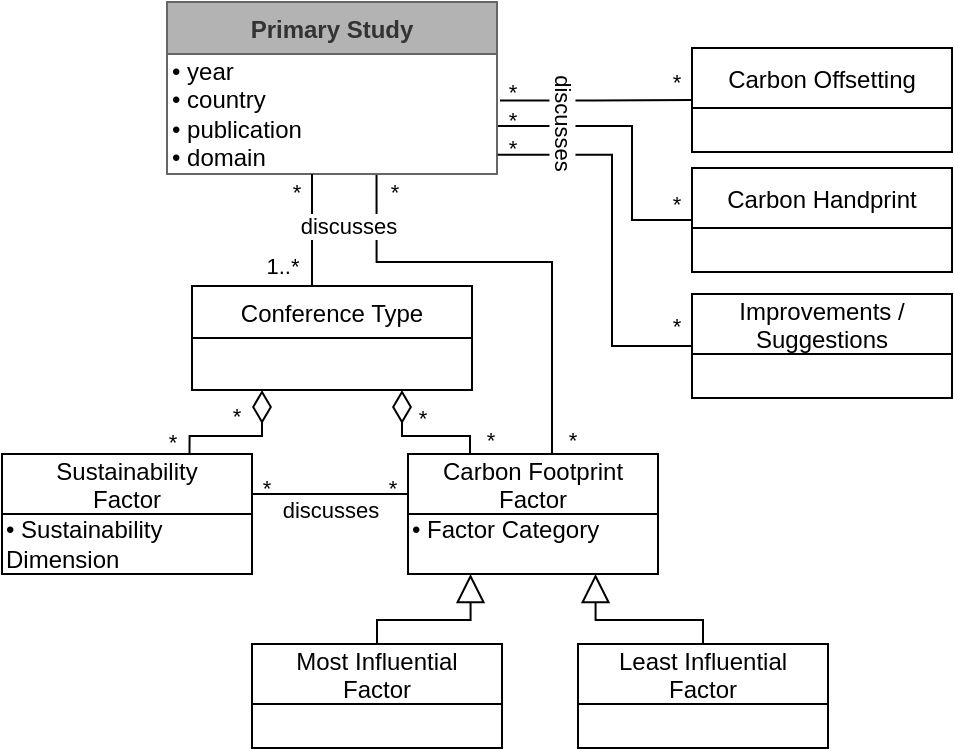 <mxfile version="17.3.0" type="google"><diagram name="final" id="Cd3V9L5jKJNaEJa093ar"><mxGraphModel grid="1" page="1" gridSize="10" guides="1" tooltips="1" connect="1" arrows="1" fold="1" pageScale="1" pageWidth="1169" pageHeight="827" math="0" shadow="0"><root><mxCell id="DKEJB_LyidiJ22hNX_Wq-0"/><mxCell id="DKEJB_LyidiJ22hNX_Wq-1" parent="DKEJB_LyidiJ22hNX_Wq-0"/><mxCell id="Q1sHUcjqX3C7wsFaRhxt-12" value="" style="endArrow=none;endFill=0;endSize=12;html=1;entryX=0.75;entryY=0;entryDx=0;entryDy=0;exitX=0.5;exitY=1;exitDx=0;exitDy=0;edgeStyle=orthogonalEdgeStyle;rounded=0;" edge="1" parent="DKEJB_LyidiJ22hNX_Wq-1" target="DKEJB_LyidiJ22hNX_Wq-3"><mxGeometry width="160" relative="1" as="geometry"><mxPoint x="592.26" y="26.0" as="sourcePoint"/><mxPoint x="592.26" y="82" as="targetPoint"/><Array as="points"><mxPoint x="592" y="70"/><mxPoint x="680" y="70"/><mxPoint x="680" y="166"/></Array></mxGeometry></mxCell><mxCell id="DKEJB_LyidiJ22hNX_Wq-2" value="Conference Type" style="swimlane;fontStyle=0;childLayout=stackLayout;horizontal=1;startSize=26;horizontalStack=0;resizeParent=1;resizeParentMax=0;resizeLast=0;collapsible=1;marginBottom=0;fillColor=none;" vertex="1" parent="DKEJB_LyidiJ22hNX_Wq-1"><mxGeometry x="500" y="82" width="140" height="52" as="geometry"/></mxCell><mxCell id="DKEJB_LyidiJ22hNX_Wq-3" value="Carbon Footprint&#10;Factor" style="swimlane;fontStyle=0;childLayout=stackLayout;horizontal=1;startSize=30;fillColor=none;horizontalStack=0;resizeParent=1;resizeParentMax=0;resizeLast=0;collapsible=1;marginBottom=0;" vertex="1" parent="DKEJB_LyidiJ22hNX_Wq-1"><mxGeometry x="608" y="166" width="125" height="60" as="geometry"><mxRectangle x="400" y="160" width="120" height="30" as="alternateBounds"/></mxGeometry></mxCell><mxCell id="DKEJB_LyidiJ22hNX_Wq-32" value="&lt;span&gt;• Factor Category&lt;br&gt;&lt;br&gt;&lt;/span&gt;" style="text;html=1;align=left;verticalAlign=middle;resizable=0;points=[];autosize=1;strokeColor=none;fillColor=none;" vertex="1" parent="DKEJB_LyidiJ22hNX_Wq-3"><mxGeometry y="30" width="125" height="30" as="geometry"/></mxCell><mxCell id="DKEJB_LyidiJ22hNX_Wq-4" value="" style="endArrow=none;html=1;endSize=12;startArrow=diamondThin;startSize=14;startFill=0;edgeStyle=orthogonalEdgeStyle;entryX=0.25;entryY=0;entryDx=0;entryDy=0;rounded=0;endFill=0;exitX=0.75;exitY=1;exitDx=0;exitDy=0;" edge="1" parent="DKEJB_LyidiJ22hNX_Wq-1" source="DKEJB_LyidiJ22hNX_Wq-2" target="DKEJB_LyidiJ22hNX_Wq-3"><mxGeometry relative="1" as="geometry"><mxPoint x="580" y="160" as="sourcePoint"/><mxPoint x="820" y="182" as="targetPoint"/><Array as="points"><mxPoint x="605" y="157"/><mxPoint x="639" y="157"/><mxPoint x="639" y="166"/></Array></mxGeometry></mxCell><mxCell id="DKEJB_LyidiJ22hNX_Wq-6" value="Most Influential&#10;Factor" style="swimlane;fontStyle=0;childLayout=stackLayout;horizontal=1;startSize=30;fillColor=none;horizontalStack=0;resizeParent=1;resizeParentMax=0;resizeLast=0;collapsible=1;marginBottom=0;" vertex="1" parent="DKEJB_LyidiJ22hNX_Wq-1"><mxGeometry x="530" y="261" width="125" height="52" as="geometry"><mxRectangle x="400" y="160" width="120" height="30" as="alternateBounds"/></mxGeometry></mxCell><mxCell id="DKEJB_LyidiJ22hNX_Wq-7" value="Least Influential&#10;Factor" style="swimlane;fontStyle=0;childLayout=stackLayout;horizontal=1;startSize=30;fillColor=none;horizontalStack=0;resizeParent=1;resizeParentMax=0;resizeLast=0;collapsible=1;marginBottom=0;" vertex="1" parent="DKEJB_LyidiJ22hNX_Wq-1"><mxGeometry x="693" y="261" width="125" height="52" as="geometry"><mxRectangle x="400" y="160" width="120" height="30" as="alternateBounds"/></mxGeometry></mxCell><mxCell id="DKEJB_LyidiJ22hNX_Wq-8" value="" style="endArrow=block;endFill=0;endSize=12;html=1;entryX=0.25;entryY=1;entryDx=0;entryDy=0;edgeStyle=orthogonalEdgeStyle;rounded=0;exitX=0.5;exitY=0;exitDx=0;exitDy=0;" edge="1" parent="DKEJB_LyidiJ22hNX_Wq-1" source="DKEJB_LyidiJ22hNX_Wq-6" target="DKEJB_LyidiJ22hNX_Wq-3"><mxGeometry width="160" relative="1" as="geometry"><mxPoint x="584" y="256" as="sourcePoint"/><mxPoint x="749" y="316" as="targetPoint"/><Array as="points"><mxPoint x="593" y="249"/><mxPoint x="639" y="249"/></Array></mxGeometry></mxCell><mxCell id="DKEJB_LyidiJ22hNX_Wq-9" value="" style="endArrow=block;endFill=0;endSize=12;html=1;entryX=0.75;entryY=1;entryDx=0;entryDy=0;exitX=0.5;exitY=0;exitDx=0;exitDy=0;edgeStyle=orthogonalEdgeStyle;rounded=0;" edge="1" parent="DKEJB_LyidiJ22hNX_Wq-1" source="DKEJB_LyidiJ22hNX_Wq-7" target="DKEJB_LyidiJ22hNX_Wq-3"><mxGeometry width="160" relative="1" as="geometry"><mxPoint x="799" y="316" as="sourcePoint"/><mxPoint x="864" y="238" as="targetPoint"/><Array as="points"><mxPoint x="756" y="249"/><mxPoint x="702" y="249"/></Array></mxGeometry></mxCell><mxCell id="DKEJB_LyidiJ22hNX_Wq-10" value="Sustainability&#10;Factor" style="swimlane;fontStyle=0;childLayout=stackLayout;horizontal=1;startSize=30;fillColor=none;horizontalStack=0;resizeParent=1;resizeParentMax=0;resizeLast=0;collapsible=1;marginBottom=0;" vertex="1" parent="DKEJB_LyidiJ22hNX_Wq-1"><mxGeometry x="405" y="166" width="125" height="60" as="geometry"><mxRectangle x="359.5" y="200" width="120" height="30" as="alternateBounds"/></mxGeometry></mxCell><mxCell id="DKEJB_LyidiJ22hNX_Wq-11" value="&lt;span&gt;• Sustainability&lt;br&gt;Dimension&lt;/span&gt;" style="text;html=1;align=left;verticalAlign=middle;resizable=0;points=[];autosize=1;strokeColor=none;fillColor=none;" vertex="1" parent="DKEJB_LyidiJ22hNX_Wq-10"><mxGeometry y="30" width="125" height="30" as="geometry"/></mxCell><mxCell id="DKEJB_LyidiJ22hNX_Wq-12" value="" style="endArrow=none;html=1;endSize=12;startArrow=diamondThin;startSize=14;startFill=0;edgeStyle=orthogonalEdgeStyle;entryX=0.75;entryY=0;entryDx=0;entryDy=0;rounded=0;endFill=0;exitX=0.25;exitY=1;exitDx=0;exitDy=0;" edge="1" parent="DKEJB_LyidiJ22hNX_Wq-1" source="DKEJB_LyidiJ22hNX_Wq-2" target="DKEJB_LyidiJ22hNX_Wq-10"><mxGeometry relative="1" as="geometry"><mxPoint x="550" y="160" as="sourcePoint"/><mxPoint x="680" y="198" as="targetPoint"/><Array as="points"><mxPoint x="535" y="157"/><mxPoint x="499" y="157"/></Array></mxGeometry></mxCell><mxCell id="DKEJB_LyidiJ22hNX_Wq-13" value="Primary Study" style="swimlane;fontStyle=1;childLayout=stackLayout;horizontal=1;startSize=26;horizontalStack=0;resizeParent=1;resizeParentMax=0;resizeLast=0;collapsible=1;marginBottom=0;strokeColor=#666666;fontColor=#333333;fillColor=#B3B3B3;" vertex="1" parent="DKEJB_LyidiJ22hNX_Wq-1"><mxGeometry x="487.5" y="-60" width="165" height="86" as="geometry"/></mxCell><mxCell id="DKEJB_LyidiJ22hNX_Wq-14" value="• year&lt;br&gt;• country&lt;br&gt;• publication&lt;br&gt;• domain" style="text;html=1;align=left;verticalAlign=middle;resizable=0;points=[];autosize=1;strokeColor=none;" vertex="1" parent="DKEJB_LyidiJ22hNX_Wq-13"><mxGeometry y="26" width="165" height="60" as="geometry"/></mxCell><mxCell id="DKEJB_LyidiJ22hNX_Wq-15" value="" style="endArrow=none;endFill=0;endSize=12;html=1;entryX=0.5;entryY=0;entryDx=0;entryDy=0;exitX=0.5;exitY=1;exitDx=0;exitDy=0;" edge="1" parent="DKEJB_LyidiJ22hNX_Wq-1"><mxGeometry width="160" relative="1" as="geometry"><mxPoint x="560" y="26.0" as="sourcePoint"/><mxPoint x="560" y="82" as="targetPoint"/></mxGeometry></mxCell><mxCell id="3jeTCoeaBRB5rFF-upJM-0" value="1..*" style="edgeLabel;html=1;align=center;verticalAlign=middle;resizable=0;points=[];labelBackgroundColor=none;" vertex="1" connectable="0" parent="DKEJB_LyidiJ22hNX_Wq-15"><mxGeometry x="0.752" relative="1" as="geometry"><mxPoint x="-15" y="-3" as="offset"/></mxGeometry></mxCell><mxCell id="DKEJB_LyidiJ22hNX_Wq-16" value="discusses" style="edgeLabel;html=1;align=center;verticalAlign=middle;resizable=0;points=[];labelBackgroundColor=default;" vertex="1" connectable="0" parent="DKEJB_LyidiJ22hNX_Wq-15"><mxGeometry x="-0.092" y="3" relative="1" as="geometry"><mxPoint x="15" as="offset"/></mxGeometry></mxCell><mxCell id="DKEJB_LyidiJ22hNX_Wq-17" value="Carbon Offsetting" style="swimlane;fontStyle=0;childLayout=stackLayout;horizontal=1;startSize=30;fillColor=none;horizontalStack=0;resizeParent=1;resizeParentMax=0;resizeLast=0;collapsible=1;marginBottom=0;" vertex="1" parent="DKEJB_LyidiJ22hNX_Wq-1"><mxGeometry x="750" y="-37" width="130" height="52" as="geometry"><mxRectangle x="400" y="160" width="120" height="30" as="alternateBounds"/></mxGeometry></mxCell><mxCell id="DKEJB_LyidiJ22hNX_Wq-18" value="Carbon Handprint" style="swimlane;fontStyle=0;childLayout=stackLayout;horizontal=1;startSize=30;fillColor=none;horizontalStack=0;resizeParent=1;resizeParentMax=0;resizeLast=0;collapsible=1;marginBottom=0;" vertex="1" parent="DKEJB_LyidiJ22hNX_Wq-1"><mxGeometry x="750" y="23" width="130" height="52" as="geometry"><mxRectangle x="400" y="160" width="120" height="30" as="alternateBounds"/></mxGeometry></mxCell><mxCell id="DKEJB_LyidiJ22hNX_Wq-22" value="" style="endArrow=none;endFill=0;endSize=12;html=1;entryX=0;entryY=0.5;entryDx=0;entryDy=0;exitX=1.009;exitY=0.388;exitDx=0;exitDy=0;exitPerimeter=0;edgeStyle=orthogonalEdgeStyle;rounded=0;" edge="1" parent="DKEJB_LyidiJ22hNX_Wq-1" source="DKEJB_LyidiJ22hNX_Wq-14" target="DKEJB_LyidiJ22hNX_Wq-17"><mxGeometry width="160" relative="1" as="geometry"><mxPoint x="580" y="43" as="sourcePoint"/><mxPoint x="580" y="157" as="targetPoint"/></mxGeometry></mxCell><mxCell id="DKEJB_LyidiJ22hNX_Wq-23" value="" style="endArrow=none;endFill=0;endSize=12;html=1;entryX=0;entryY=0.5;entryDx=0;entryDy=0;edgeStyle=orthogonalEdgeStyle;rounded=0;" edge="1" parent="DKEJB_LyidiJ22hNX_Wq-1" target="DKEJB_LyidiJ22hNX_Wq-18"><mxGeometry width="160" relative="1" as="geometry"><mxPoint x="653" y="2" as="sourcePoint"/><mxPoint x="760" y="-27" as="targetPoint"/><Array as="points"><mxPoint x="653" y="2"/><mxPoint x="720" y="2"/><mxPoint x="720" y="49"/></Array></mxGeometry></mxCell><mxCell id="DKEJB_LyidiJ22hNX_Wq-27" value="Improvements /&#10;Suggestions" style="swimlane;fontStyle=0;childLayout=stackLayout;horizontal=1;startSize=30;fillColor=none;horizontalStack=0;resizeParent=1;resizeParentMax=0;resizeLast=0;collapsible=1;marginBottom=0;" vertex="1" parent="DKEJB_LyidiJ22hNX_Wq-1"><mxGeometry x="750" y="86" width="130" height="52" as="geometry"><mxRectangle x="400" y="160" width="120" height="30" as="alternateBounds"/></mxGeometry></mxCell><mxCell id="DKEJB_LyidiJ22hNX_Wq-28" value="" style="endArrow=none;endFill=0;endSize=12;html=1;entryX=0;entryY=0.5;entryDx=0;entryDy=0;exitX=1.002;exitY=0.84;exitDx=0;exitDy=0;exitPerimeter=0;edgeStyle=orthogonalEdgeStyle;rounded=0;" edge="1" parent="DKEJB_LyidiJ22hNX_Wq-1" source="DKEJB_LyidiJ22hNX_Wq-14" target="DKEJB_LyidiJ22hNX_Wq-27"><mxGeometry width="160" relative="1" as="geometry"><mxPoint x="662.995" y="8.04" as="sourcePoint"/><mxPoint x="760" y="23.0" as="targetPoint"/><Array as="points"><mxPoint x="710" y="16"/><mxPoint x="710" y="112"/></Array></mxGeometry></mxCell><mxCell id="DKEJB_LyidiJ22hNX_Wq-29" value="discusses" style="edgeLabel;html=1;align=center;verticalAlign=middle;resizable=0;points=[];rotation=90;" vertex="1" connectable="0" parent="DKEJB_LyidiJ22hNX_Wq-28"><mxGeometry x="-0.092" y="3" relative="1" as="geometry"><mxPoint x="-27" y="-47" as="offset"/></mxGeometry></mxCell><mxCell id="3jeTCoeaBRB5rFF-upJM-1" value="*" style="edgeLabel;html=1;align=center;verticalAlign=middle;resizable=0;points=[];labelBackgroundColor=none;" vertex="1" connectable="0" parent="DKEJB_LyidiJ22hNX_Wq-1"><mxGeometry x="551" y="38.997" as="geometry"><mxPoint x="1" y="-4" as="offset"/></mxGeometry></mxCell><mxCell id="3jeTCoeaBRB5rFF-upJM-2" value="*" style="edgeLabel;html=1;align=center;verticalAlign=middle;resizable=0;points=[];" vertex="1" connectable="0" parent="DKEJB_LyidiJ22hNX_Wq-1"><mxGeometry x="745" y="-18.004" as="geometry"><mxPoint x="-3" y="-2" as="offset"/></mxGeometry></mxCell><mxCell id="3jeTCoeaBRB5rFF-upJM-3" value="*" style="edgeLabel;html=1;align=center;verticalAlign=middle;resizable=0;points=[];" vertex="1" connectable="0" parent="DKEJB_LyidiJ22hNX_Wq-1"><mxGeometry x="745" y="42.996" as="geometry"><mxPoint x="-3" y="-2" as="offset"/></mxGeometry></mxCell><mxCell id="3jeTCoeaBRB5rFF-upJM-4" value="*" style="edgeLabel;html=1;align=center;verticalAlign=middle;resizable=0;points=[];" vertex="1" connectable="0" parent="DKEJB_LyidiJ22hNX_Wq-1"><mxGeometry x="745" y="103.996" as="geometry"><mxPoint x="-3" y="-2" as="offset"/></mxGeometry></mxCell><mxCell id="3jeTCoeaBRB5rFF-upJM-5" value="*" style="edgeLabel;html=1;align=center;verticalAlign=middle;resizable=0;points=[];labelBackgroundColor=none;" vertex="1" connectable="0" parent="DKEJB_LyidiJ22hNX_Wq-1"><mxGeometry x="663" y="-13.004" as="geometry"><mxPoint x="-3" y="-2" as="offset"/></mxGeometry></mxCell><mxCell id="3jeTCoeaBRB5rFF-upJM-6" value="*" style="edgeLabel;html=1;align=center;verticalAlign=middle;resizable=0;points=[];labelBackgroundColor=none;" vertex="1" connectable="0" parent="DKEJB_LyidiJ22hNX_Wq-1"><mxGeometry x="663" y="0.996" as="geometry"><mxPoint x="-3" y="-2" as="offset"/></mxGeometry></mxCell><mxCell id="3jeTCoeaBRB5rFF-upJM-7" value="*" style="edgeLabel;html=1;align=center;verticalAlign=middle;resizable=0;points=[];labelBackgroundColor=none;" vertex="1" connectable="0" parent="DKEJB_LyidiJ22hNX_Wq-1"><mxGeometry x="663" y="14.996" as="geometry"><mxPoint x="-3" y="-2" as="offset"/></mxGeometry></mxCell><mxCell id="aXU_OVjkpjejLDDnC_1x-0" value="*" style="edgeLabel;html=1;align=center;verticalAlign=middle;resizable=0;points=[];labelBackgroundColor=none;" vertex="1" connectable="0" parent="DKEJB_LyidiJ22hNX_Wq-1"><mxGeometry x="618" y="149.996" as="geometry"><mxPoint x="-3" y="-2" as="offset"/></mxGeometry></mxCell><mxCell id="aXU_OVjkpjejLDDnC_1x-1" value="*" style="edgeLabel;html=1;align=center;verticalAlign=middle;resizable=0;points=[];labelBackgroundColor=none;" vertex="1" connectable="0" parent="DKEJB_LyidiJ22hNX_Wq-1"><mxGeometry x="652" y="160.996" as="geometry"><mxPoint x="-3" y="-2" as="offset"/></mxGeometry></mxCell><mxCell id="aXU_OVjkpjejLDDnC_1x-2" value="*" style="edgeLabel;html=1;align=center;verticalAlign=middle;resizable=0;points=[];labelBackgroundColor=none;" vertex="1" connectable="0" parent="DKEJB_LyidiJ22hNX_Wq-1"><mxGeometry x="525" y="148.996" as="geometry"><mxPoint x="-3" y="-2" as="offset"/></mxGeometry></mxCell><mxCell id="aXU_OVjkpjejLDDnC_1x-3" value="*" style="edgeLabel;html=1;align=center;verticalAlign=middle;resizable=0;points=[];labelBackgroundColor=none;" vertex="1" connectable="0" parent="DKEJB_LyidiJ22hNX_Wq-1"><mxGeometry x="493" y="161.996" as="geometry"><mxPoint x="-3" y="-2" as="offset"/></mxGeometry></mxCell><mxCell id="Q1sHUcjqX3C7wsFaRhxt-4" value="" style="endArrow=none;endFill=0;endSize=12;html=1;" edge="1" parent="DKEJB_LyidiJ22hNX_Wq-1"><mxGeometry width="160" relative="1" as="geometry"><mxPoint x="530" y="186" as="sourcePoint"/><mxPoint x="608" y="186" as="targetPoint"/></mxGeometry></mxCell><mxCell id="Q1sHUcjqX3C7wsFaRhxt-5" value="discusses" style="edgeLabel;html=1;align=center;verticalAlign=middle;resizable=0;points=[];" connectable="0" vertex="1" parent="Q1sHUcjqX3C7wsFaRhxt-4"><mxGeometry x="-0.092" y="3" relative="1" as="geometry"><mxPoint x="3" y="11" as="offset"/></mxGeometry></mxCell><mxCell id="Q1sHUcjqX3C7wsFaRhxt-6" value="*" style="edgeLabel;html=1;align=center;verticalAlign=middle;resizable=0;points=[];labelBackgroundColor=none;" connectable="0" vertex="1" parent="Q1sHUcjqX3C7wsFaRhxt-4"><mxGeometry x="0.752" relative="1" as="geometry"><mxPoint x="1" y="-3" as="offset"/></mxGeometry></mxCell><mxCell id="Q1sHUcjqX3C7wsFaRhxt-7" value="*" style="edgeLabel;html=1;align=center;verticalAlign=middle;resizable=0;points=[];labelBackgroundColor=none;" connectable="0" vertex="1" parent="DKEJB_LyidiJ22hNX_Wq-1"><mxGeometry x="537.003" y="183" as="geometry"/></mxCell><mxCell id="Q1sHUcjqX3C7wsFaRhxt-15" value="*" style="edgeLabel;html=1;align=center;verticalAlign=middle;resizable=0;points=[];labelBackgroundColor=none;" connectable="0" vertex="1" parent="DKEJB_LyidiJ22hNX_Wq-1"><mxGeometry x="604" y="36.996" as="geometry"><mxPoint x="-3" y="-2" as="offset"/></mxGeometry></mxCell><mxCell id="Q1sHUcjqX3C7wsFaRhxt-16" value="*" style="edgeLabel;html=1;align=center;verticalAlign=middle;resizable=0;points=[];labelBackgroundColor=none;" connectable="0" vertex="1" parent="DKEJB_LyidiJ22hNX_Wq-1"><mxGeometry x="693" y="160.996" as="geometry"><mxPoint x="-3" y="-2" as="offset"/></mxGeometry></mxCell></root></mxGraphModel></diagram></mxfile>
